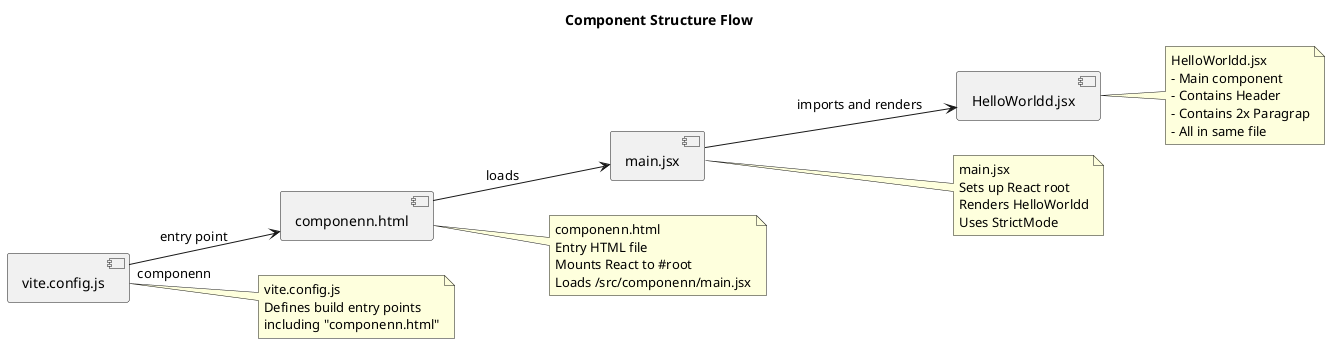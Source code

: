 @startuml
left to right direction

title Component Structure Flow

[vite.config.js] as config
[componenn.html] as html
[main.jsx] as main
[HelloWorldd.jsx] as component

config --> html : "componenn" entry point
html --> main : loads
main --> component : imports and renders

note right of config
  vite.config.js
  Defines build entry points
  including "componenn.html"
end note

note right of html
  componenn.html
  Entry HTML file
  Mounts React to #root
  Loads /src/componenn/main.jsx
end note

note right of main
  main.jsx
  Sets up React root
  Renders HelloWorldd
  Uses StrictMode
end note

note right of component
  HelloWorldd.jsx
  - Main component
  - Contains Header
  - Contains 2x Paragrap
  - All in same file
end note

@enduml